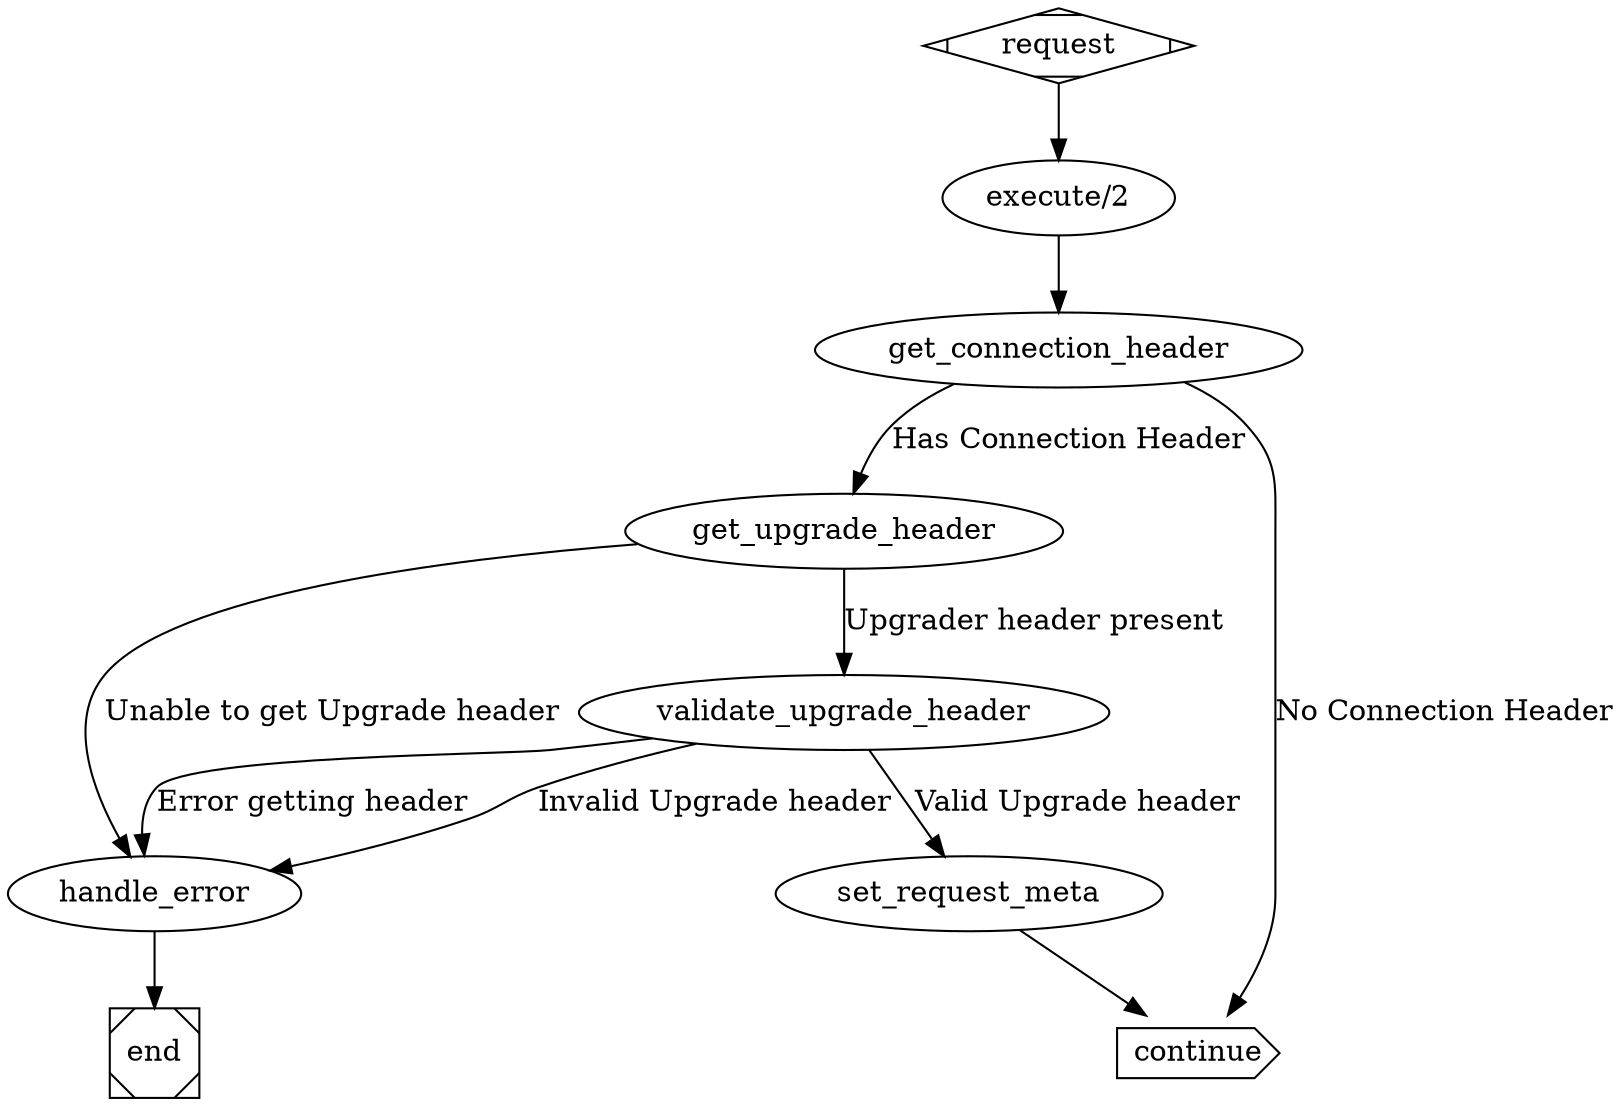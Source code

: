 digraph vegur_upgrade_middleware {
        request [shape=Mdiamond];
        execute [label="execute/2"]
        request -> execute;
        execute -> get_connection_header;

        get_connection_header -> get_upgrade_header [label="Has Connection Header"];
        get_connection_header -> continue [label="No Connection Header"];
        
        get_upgrade_header -> handle_error [label="Unable to get Upgrade header"];
        get_upgrade_header -> validate_upgrade_header [label="Upgrader header present"];

        validate_upgrade_header -> set_request_meta [label="Valid Upgrade header"];
        validate_upgrade_header -> handle_error [label="Error getting header"];
        validate_upgrade_header -> handle_error [label="Invalid Upgrade header"];

        handle_error -> end;
        set_request_meta -> continue;
        continue [shape=cds];
        
        end [shape=Msquare];
}
